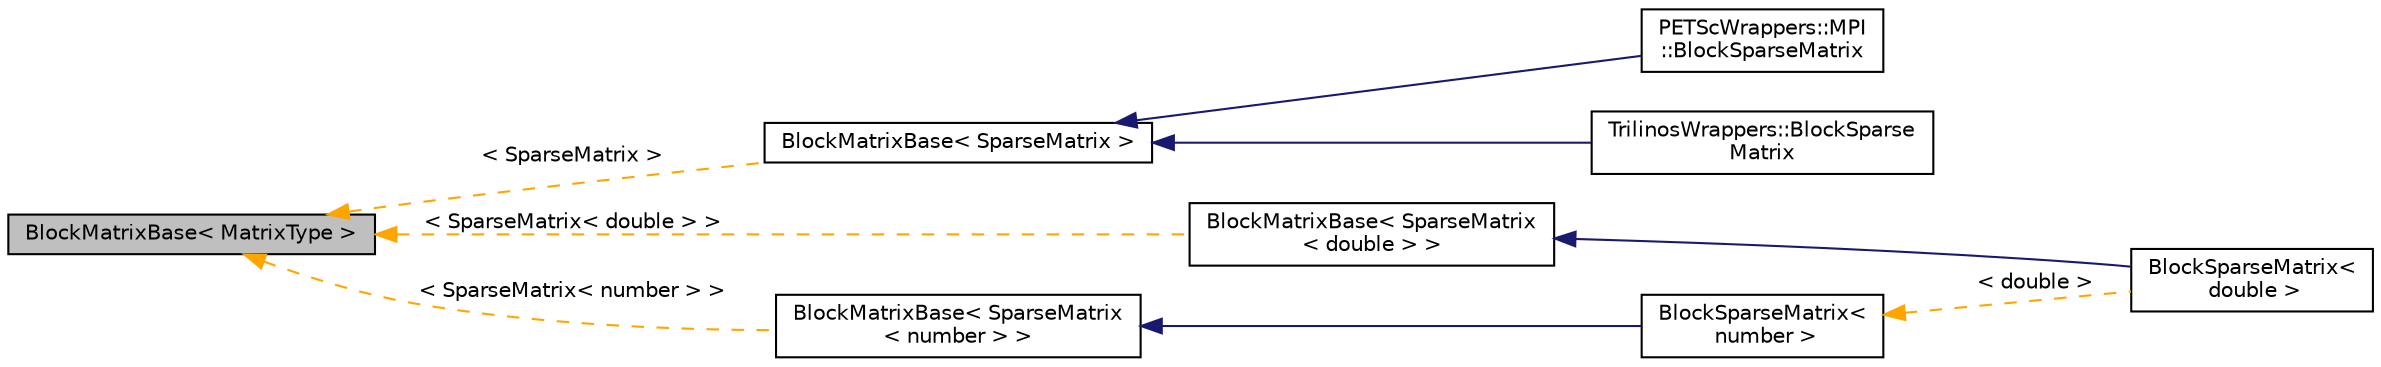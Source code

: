 digraph "BlockMatrixBase&lt; MatrixType &gt;"
{
 // LATEX_PDF_SIZE
  edge [fontname="Helvetica",fontsize="10",labelfontname="Helvetica",labelfontsize="10"];
  node [fontname="Helvetica",fontsize="10",shape=record];
  rankdir="LR";
  Node1 [label="BlockMatrixBase\< MatrixType \>",height=0.2,width=0.4,color="black", fillcolor="grey75", style="filled", fontcolor="black",tooltip=" "];
  Node1 -> Node2 [dir="back",color="orange",fontsize="10",style="dashed",label=" \< SparseMatrix \>" ,fontname="Helvetica"];
  Node2 [label="BlockMatrixBase\< SparseMatrix \>",height=0.2,width=0.4,color="black", fillcolor="white", style="filled",URL="$classBlockMatrixBase.html",tooltip=" "];
  Node2 -> Node3 [dir="back",color="midnightblue",fontsize="10",style="solid",fontname="Helvetica"];
  Node3 [label="PETScWrappers::MPI\l::BlockSparseMatrix",height=0.2,width=0.4,color="black", fillcolor="white", style="filled",URL="$classPETScWrappers_1_1MPI_1_1BlockSparseMatrix.html",tooltip=" "];
  Node2 -> Node4 [dir="back",color="midnightblue",fontsize="10",style="solid",fontname="Helvetica"];
  Node4 [label="TrilinosWrappers::BlockSparse\lMatrix",height=0.2,width=0.4,color="black", fillcolor="white", style="filled",URL="$classTrilinosWrappers_1_1BlockSparseMatrix.html",tooltip=" "];
  Node1 -> Node5 [dir="back",color="orange",fontsize="10",style="dashed",label=" \< SparseMatrix\< double \> \>" ,fontname="Helvetica"];
  Node5 [label="BlockMatrixBase\< SparseMatrix\l\< double \> \>",height=0.2,width=0.4,color="black", fillcolor="white", style="filled",URL="$classBlockMatrixBase.html",tooltip=" "];
  Node5 -> Node6 [dir="back",color="midnightblue",fontsize="10",style="solid",fontname="Helvetica"];
  Node6 [label="BlockSparseMatrix\<\l double \>",height=0.2,width=0.4,color="black", fillcolor="white", style="filled",URL="$classBlockSparseMatrix.html",tooltip=" "];
  Node1 -> Node7 [dir="back",color="orange",fontsize="10",style="dashed",label=" \< SparseMatrix\< number \> \>" ,fontname="Helvetica"];
  Node7 [label="BlockMatrixBase\< SparseMatrix\l\< number \> \>",height=0.2,width=0.4,color="black", fillcolor="white", style="filled",URL="$classBlockMatrixBase.html",tooltip=" "];
  Node7 -> Node8 [dir="back",color="midnightblue",fontsize="10",style="solid",fontname="Helvetica"];
  Node8 [label="BlockSparseMatrix\<\l number \>",height=0.2,width=0.4,color="black", fillcolor="white", style="filled",URL="$classBlockSparseMatrix.html",tooltip=" "];
  Node8 -> Node6 [dir="back",color="orange",fontsize="10",style="dashed",label=" \< double \>" ,fontname="Helvetica"];
}
